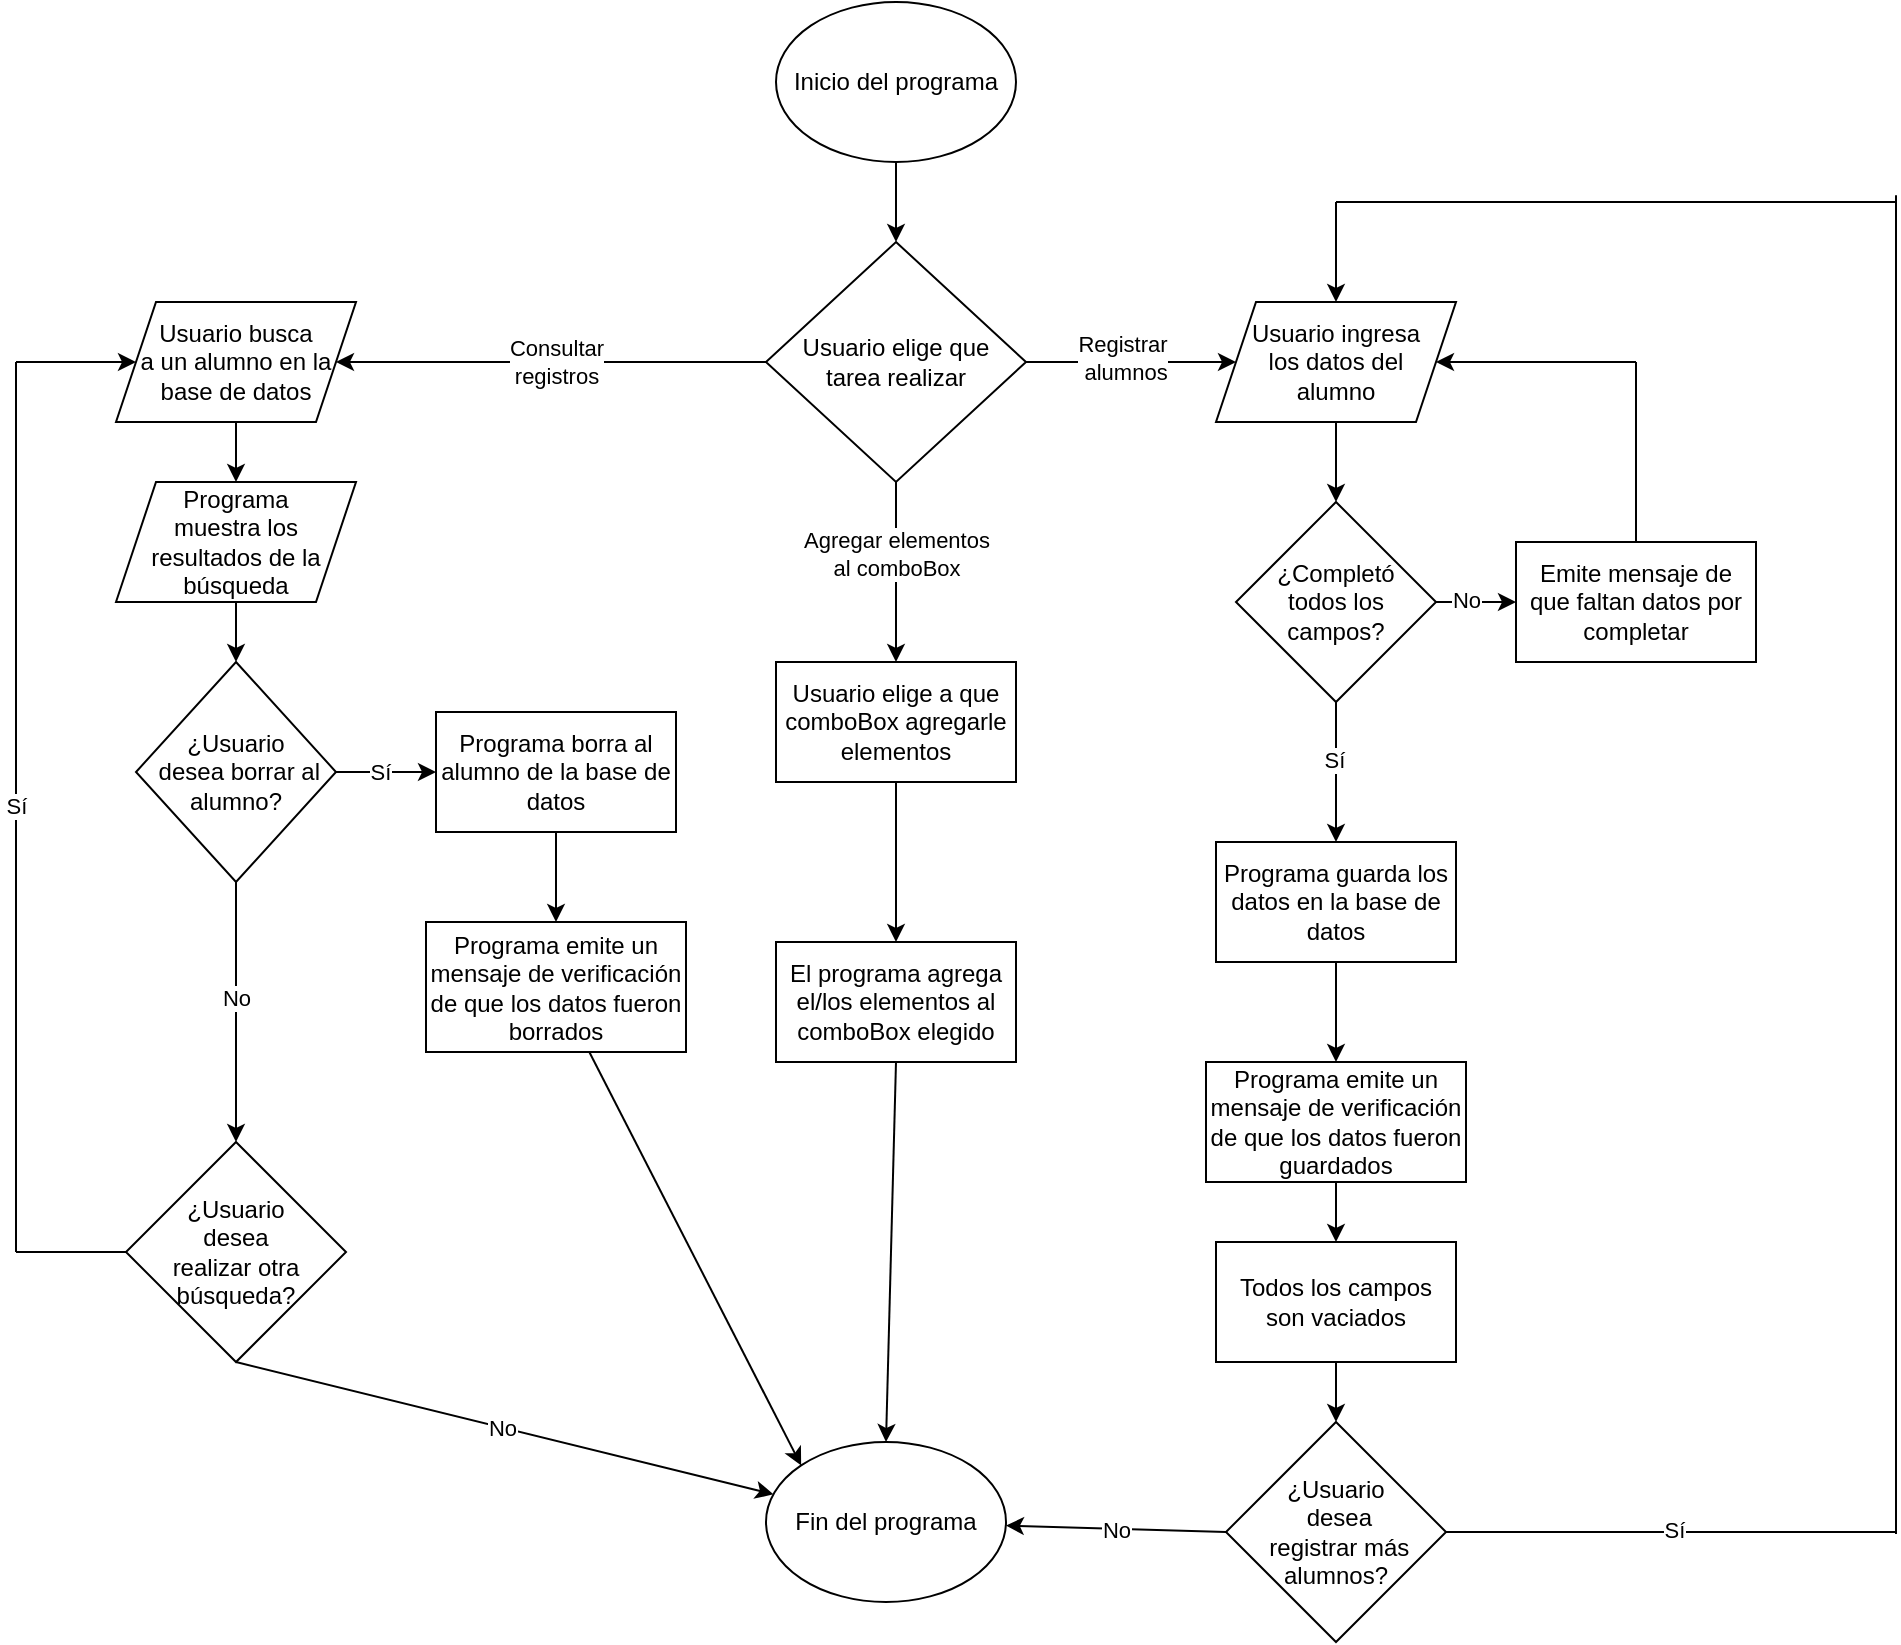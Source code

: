<mxfile version="22.1.0" type="github">
  <diagram name="Página-1" id="WKfGE_DKbpOlmvXQyAlF">
    <mxGraphModel dx="1598" dy="699" grid="1" gridSize="10" guides="1" tooltips="1" connect="1" arrows="1" fold="1" page="1" pageScale="1" pageWidth="827" pageHeight="1169" background="#ffffff" math="0" shadow="0">
      <root>
        <mxCell id="0" />
        <mxCell id="1" parent="0" />
        <mxCell id="qDodL4TTlgeJlps_Z1DH-34" value="" style="endArrow=none;html=1;rounded=0;" parent="1" edge="1">
          <mxGeometry width="50" height="50" relative="1" as="geometry">
            <mxPoint x="-140" y="725" as="sourcePoint" />
            <mxPoint x="-140" y="280" as="targetPoint" />
          </mxGeometry>
        </mxCell>
        <mxCell id="1IwwLl-TOFkEu13xddC0-7" value="" style="edgeStyle=orthogonalEdgeStyle;rounded=0;orthogonalLoop=1;jettySize=auto;html=1;" parent="1" source="qDodL4TTlgeJlps_Z1DH-2" edge="1">
          <mxGeometry relative="1" as="geometry">
            <mxPoint x="300" y="180" as="sourcePoint" />
            <mxPoint x="300" y="220" as="targetPoint" />
          </mxGeometry>
        </mxCell>
        <mxCell id="qDodL4TTlgeJlps_Z1DH-2" value="Inicio del programa" style="ellipse;whiteSpace=wrap;html=1;" parent="1" vertex="1">
          <mxGeometry x="240" y="100" width="120" height="80" as="geometry" />
        </mxCell>
        <mxCell id="qDodL4TTlgeJlps_Z1DH-4" value="Usuario elige que&lt;br&gt;tarea realizar" style="rhombus;whiteSpace=wrap;html=1;" parent="1" vertex="1">
          <mxGeometry x="235" y="220" width="130" height="120" as="geometry" />
        </mxCell>
        <mxCell id="qDodL4TTlgeJlps_Z1DH-6" value="" style="endArrow=classic;html=1;rounded=0;exitX=1;exitY=0.5;exitDx=0;exitDy=0;" parent="1" source="qDodL4TTlgeJlps_Z1DH-4" edge="1">
          <mxGeometry width="50" height="50" relative="1" as="geometry">
            <mxPoint x="390" y="300" as="sourcePoint" />
            <mxPoint x="470" y="280" as="targetPoint" />
          </mxGeometry>
        </mxCell>
        <mxCell id="qDodL4TTlgeJlps_Z1DH-7" value="Registrar&lt;br&gt;&amp;nbsp;alumnos" style="edgeLabel;html=1;align=center;verticalAlign=middle;resizable=0;points=[];" parent="qDodL4TTlgeJlps_Z1DH-6" vertex="1" connectable="0">
          <mxGeometry x="-0.536" y="-1" relative="1" as="geometry">
            <mxPoint x="23" y="-3" as="offset" />
          </mxGeometry>
        </mxCell>
        <mxCell id="qDodL4TTlgeJlps_Z1DH-9" value="" style="endArrow=classic;html=1;rounded=0;exitX=0;exitY=0.5;exitDx=0;exitDy=0;entryX=1;entryY=0.5;entryDx=0;entryDy=0;" parent="1" source="qDodL4TTlgeJlps_Z1DH-4" edge="1" target="qDodL4TTlgeJlps_Z1DH-12">
          <mxGeometry width="50" height="50" relative="1" as="geometry">
            <mxPoint x="120" y="310" as="sourcePoint" />
            <mxPoint x="160" y="280" as="targetPoint" />
          </mxGeometry>
        </mxCell>
        <mxCell id="qDodL4TTlgeJlps_Z1DH-10" value="Consultar&lt;br&gt;registros" style="edgeLabel;html=1;align=center;verticalAlign=middle;resizable=0;points=[];" parent="qDodL4TTlgeJlps_Z1DH-9" vertex="1" connectable="0">
          <mxGeometry x="0.316" y="3" relative="1" as="geometry">
            <mxPoint x="36" y="-3" as="offset" />
          </mxGeometry>
        </mxCell>
        <mxCell id="qDodL4TTlgeJlps_Z1DH-11" value="Usuario ingresa&lt;br&gt;los datos del&lt;br&gt;alumno" style="shape=parallelogram;perimeter=parallelogramPerimeter;whiteSpace=wrap;html=1;fixedSize=1;" parent="1" vertex="1">
          <mxGeometry x="460" y="250" width="120" height="60" as="geometry" />
        </mxCell>
        <mxCell id="qDodL4TTlgeJlps_Z1DH-12" value="Usuario busca &lt;br&gt;a un alumno en la base de datos" style="shape=parallelogram;perimeter=parallelogramPerimeter;whiteSpace=wrap;html=1;fixedSize=1;" parent="1" vertex="1">
          <mxGeometry x="-90" y="250" width="120" height="60" as="geometry" />
        </mxCell>
        <mxCell id="qDodL4TTlgeJlps_Z1DH-13" value="Programa guarda los datos en la base de datos" style="rounded=0;whiteSpace=wrap;html=1;" parent="1" vertex="1">
          <mxGeometry x="460" y="520" width="120" height="60" as="geometry" />
        </mxCell>
        <mxCell id="qDodL4TTlgeJlps_Z1DH-14" value="" style="endArrow=classic;html=1;rounded=0;" parent="1" source="qDodL4TTlgeJlps_Z1DH-11" target="qDodL4TTlgeJlps_Z1DH-19" edge="1">
          <mxGeometry width="50" height="50" relative="1" as="geometry">
            <mxPoint x="500" y="460" as="sourcePoint" />
            <mxPoint x="500" y="340" as="targetPoint" />
          </mxGeometry>
        </mxCell>
        <mxCell id="qDodL4TTlgeJlps_Z1DH-15" value="Programa emite un mensaje de verificación de que los datos fueron guardados" style="rounded=0;whiteSpace=wrap;html=1;" parent="1" vertex="1">
          <mxGeometry x="455" y="630" width="130" height="60" as="geometry" />
        </mxCell>
        <mxCell id="qDodL4TTlgeJlps_Z1DH-16" value="" style="endArrow=classic;html=1;rounded=0;" parent="1" source="qDodL4TTlgeJlps_Z1DH-13" target="qDodL4TTlgeJlps_Z1DH-15" edge="1">
          <mxGeometry width="50" height="50" relative="1" as="geometry">
            <mxPoint x="570" y="650" as="sourcePoint" />
            <mxPoint x="620" y="600" as="targetPoint" />
          </mxGeometry>
        </mxCell>
        <mxCell id="qDodL4TTlgeJlps_Z1DH-17" value="Programa&lt;br&gt;muestra los&lt;br&gt;resultados de la&lt;br&gt;búsqueda" style="shape=parallelogram;perimeter=parallelogramPerimeter;whiteSpace=wrap;html=1;fixedSize=1;" parent="1" vertex="1">
          <mxGeometry x="-90" y="340" width="120" height="60" as="geometry" />
        </mxCell>
        <mxCell id="qDodL4TTlgeJlps_Z1DH-18" value="" style="endArrow=classic;html=1;rounded=0;exitX=0.5;exitY=1;exitDx=0;exitDy=0;" parent="1" source="qDodL4TTlgeJlps_Z1DH-12" target="qDodL4TTlgeJlps_Z1DH-17" edge="1">
          <mxGeometry width="50" height="50" relative="1" as="geometry">
            <mxPoint x="-35" y="310" as="sourcePoint" />
            <mxPoint x="165" y="410" as="targetPoint" />
          </mxGeometry>
        </mxCell>
        <mxCell id="qDodL4TTlgeJlps_Z1DH-19" value="¿Completó &lt;br&gt;todos los campos?" style="rhombus;whiteSpace=wrap;html=1;" parent="1" vertex="1">
          <mxGeometry x="470" y="350" width="100" height="100" as="geometry" />
        </mxCell>
        <mxCell id="qDodL4TTlgeJlps_Z1DH-20" value="" style="endArrow=classic;html=1;rounded=0;" parent="1" source="qDodL4TTlgeJlps_Z1DH-19" target="qDodL4TTlgeJlps_Z1DH-13" edge="1">
          <mxGeometry width="50" height="50" relative="1" as="geometry">
            <mxPoint x="530" y="560" as="sourcePoint" />
            <mxPoint x="580" y="510" as="targetPoint" />
          </mxGeometry>
        </mxCell>
        <mxCell id="jps-R7Y1zyWRvV9jBimj-12" value="Sí" style="edgeLabel;html=1;align=center;verticalAlign=middle;resizable=0;points=[];" vertex="1" connectable="0" parent="qDodL4TTlgeJlps_Z1DH-20">
          <mxGeometry x="0.019" relative="1" as="geometry">
            <mxPoint x="-1" y="-7" as="offset" />
          </mxGeometry>
        </mxCell>
        <mxCell id="qDodL4TTlgeJlps_Z1DH-21" value="" style="endArrow=classic;html=1;rounded=0;exitX=1;exitY=0.5;exitDx=0;exitDy=0;entryX=0;entryY=0.5;entryDx=0;entryDy=0;" parent="1" source="qDodL4TTlgeJlps_Z1DH-19" target="qDodL4TTlgeJlps_Z1DH-22" edge="1">
          <mxGeometry width="50" height="50" relative="1" as="geometry">
            <mxPoint x="530" y="560" as="sourcePoint" />
            <mxPoint x="580" y="510" as="targetPoint" />
          </mxGeometry>
        </mxCell>
        <mxCell id="jps-R7Y1zyWRvV9jBimj-13" value="No" style="edgeLabel;html=1;align=center;verticalAlign=middle;resizable=0;points=[];" vertex="1" connectable="0" parent="qDodL4TTlgeJlps_Z1DH-21">
          <mxGeometry x="0.033" y="1" relative="1" as="geometry">
            <mxPoint x="-6" as="offset" />
          </mxGeometry>
        </mxCell>
        <mxCell id="qDodL4TTlgeJlps_Z1DH-22" value="Emite mensaje de que faltan datos por completar" style="rounded=0;whiteSpace=wrap;html=1;" parent="1" vertex="1">
          <mxGeometry x="610" y="370" width="120" height="60" as="geometry" />
        </mxCell>
        <mxCell id="qDodL4TTlgeJlps_Z1DH-25" value="" style="endArrow=none;html=1;rounded=0;" parent="1" edge="1">
          <mxGeometry width="50" height="50" relative="1" as="geometry">
            <mxPoint x="670" y="370" as="sourcePoint" />
            <mxPoint x="670" y="280" as="targetPoint" />
          </mxGeometry>
        </mxCell>
        <mxCell id="qDodL4TTlgeJlps_Z1DH-26" value="" style="endArrow=classic;html=1;rounded=0;entryX=1;entryY=0.5;entryDx=0;entryDy=0;" parent="1" target="qDodL4TTlgeJlps_Z1DH-11" edge="1">
          <mxGeometry width="50" height="50" relative="1" as="geometry">
            <mxPoint x="670" y="280" as="sourcePoint" />
            <mxPoint x="770" y="430" as="targetPoint" />
          </mxGeometry>
        </mxCell>
        <mxCell id="qDodL4TTlgeJlps_Z1DH-27" value="Todos los campos son vaciados" style="rounded=0;whiteSpace=wrap;html=1;" parent="1" vertex="1">
          <mxGeometry x="460" y="720" width="120" height="60" as="geometry" />
        </mxCell>
        <mxCell id="qDodL4TTlgeJlps_Z1DH-28" value="¿Usuario&lt;br&gt;&amp;nbsp;desea&lt;br&gt;&amp;nbsp;registrar&amp;nbsp;más alumnos?" style="rhombus;whiteSpace=wrap;html=1;" parent="1" vertex="1">
          <mxGeometry x="465" y="810" width="110" height="110" as="geometry" />
        </mxCell>
        <mxCell id="qDodL4TTlgeJlps_Z1DH-30" value="¿Usuario&lt;br&gt;desea&lt;br&gt;realizar otra&lt;br&gt;búsqueda?" style="rhombus;whiteSpace=wrap;html=1;" parent="1" vertex="1">
          <mxGeometry x="-85" y="670" width="110" height="110" as="geometry" />
        </mxCell>
        <mxCell id="qDodL4TTlgeJlps_Z1DH-32" value="" style="endArrow=none;html=1;rounded=0;exitX=0;exitY=0.5;exitDx=0;exitDy=0;" parent="1" source="qDodL4TTlgeJlps_Z1DH-30" edge="1">
          <mxGeometry width="50" height="50" relative="1" as="geometry">
            <mxPoint x="-10" y="430" as="sourcePoint" />
            <mxPoint x="-140" y="725" as="targetPoint" />
          </mxGeometry>
        </mxCell>
        <mxCell id="qDodL4TTlgeJlps_Z1DH-33" value="Sí" style="edgeLabel;html=1;align=center;verticalAlign=middle;resizable=0;points=[];" parent="qDodL4TTlgeJlps_Z1DH-32" vertex="1" connectable="0">
          <mxGeometry x="0.257" relative="1" as="geometry">
            <mxPoint x="-21" y="-223" as="offset" />
          </mxGeometry>
        </mxCell>
        <mxCell id="qDodL4TTlgeJlps_Z1DH-35" value="" style="endArrow=classic;html=1;rounded=0;entryX=0;entryY=0.5;entryDx=0;entryDy=0;" parent="1" target="qDodL4TTlgeJlps_Z1DH-12" edge="1">
          <mxGeometry width="50" height="50" relative="1" as="geometry">
            <mxPoint x="-140" y="280" as="sourcePoint" />
            <mxPoint x="40" y="380" as="targetPoint" />
          </mxGeometry>
        </mxCell>
        <mxCell id="qDodL4TTlgeJlps_Z1DH-37" value="" style="endArrow=classic;html=1;rounded=0;" parent="1" source="qDodL4TTlgeJlps_Z1DH-15" target="qDodL4TTlgeJlps_Z1DH-27" edge="1">
          <mxGeometry width="50" height="50" relative="1" as="geometry">
            <mxPoint x="550" y="770" as="sourcePoint" />
            <mxPoint x="600" y="720" as="targetPoint" />
          </mxGeometry>
        </mxCell>
        <mxCell id="qDodL4TTlgeJlps_Z1DH-38" value="" style="endArrow=classic;html=1;rounded=0;" parent="1" source="qDodL4TTlgeJlps_Z1DH-27" target="qDodL4TTlgeJlps_Z1DH-28" edge="1">
          <mxGeometry width="50" height="50" relative="1" as="geometry">
            <mxPoint x="550" y="770" as="sourcePoint" />
            <mxPoint x="600" y="720" as="targetPoint" />
          </mxGeometry>
        </mxCell>
        <mxCell id="qDodL4TTlgeJlps_Z1DH-39" value="" style="endArrow=none;html=1;rounded=0;exitX=1;exitY=0.5;exitDx=0;exitDy=0;" parent="1" source="qDodL4TTlgeJlps_Z1DH-28" edge="1">
          <mxGeometry width="50" height="50" relative="1" as="geometry">
            <mxPoint x="670" y="840" as="sourcePoint" />
            <mxPoint x="800" y="865" as="targetPoint" />
          </mxGeometry>
        </mxCell>
        <mxCell id="qDodL4TTlgeJlps_Z1DH-44" value="Sí" style="edgeLabel;html=1;align=center;verticalAlign=middle;resizable=0;points=[];" parent="qDodL4TTlgeJlps_Z1DH-39" vertex="1" connectable="0">
          <mxGeometry x="0.011" y="1" relative="1" as="geometry">
            <mxPoint as="offset" />
          </mxGeometry>
        </mxCell>
        <mxCell id="qDodL4TTlgeJlps_Z1DH-40" value="" style="endArrow=none;html=1;rounded=0;" parent="1" edge="1">
          <mxGeometry width="50" height="50" relative="1" as="geometry">
            <mxPoint x="800" y="866" as="sourcePoint" />
            <mxPoint x="800" y="196.667" as="targetPoint" />
          </mxGeometry>
        </mxCell>
        <mxCell id="qDodL4TTlgeJlps_Z1DH-41" value="" style="endArrow=none;html=1;rounded=0;" parent="1" edge="1">
          <mxGeometry width="50" height="50" relative="1" as="geometry">
            <mxPoint x="520" y="200" as="sourcePoint" />
            <mxPoint x="800" y="200" as="targetPoint" />
          </mxGeometry>
        </mxCell>
        <mxCell id="qDodL4TTlgeJlps_Z1DH-42" value="" style="endArrow=classic;html=1;rounded=0;entryX=0.5;entryY=0;entryDx=0;entryDy=0;" parent="1" target="qDodL4TTlgeJlps_Z1DH-11" edge="1">
          <mxGeometry width="50" height="50" relative="1" as="geometry">
            <mxPoint x="520" y="200" as="sourcePoint" />
            <mxPoint x="720" y="310" as="targetPoint" />
          </mxGeometry>
        </mxCell>
        <mxCell id="qDodL4TTlgeJlps_Z1DH-46" value="Fin del programa" style="ellipse;whiteSpace=wrap;html=1;" parent="1" vertex="1">
          <mxGeometry x="235" y="820" width="120" height="80" as="geometry" />
        </mxCell>
        <mxCell id="qDodL4TTlgeJlps_Z1DH-48" value="" style="endArrow=classic;html=1;rounded=0;exitX=0.5;exitY=1;exitDx=0;exitDy=0;" parent="1" source="qDodL4TTlgeJlps_Z1DH-30" target="qDodL4TTlgeJlps_Z1DH-46" edge="1">
          <mxGeometry width="50" height="50" relative="1" as="geometry">
            <mxPoint x="300" y="740" as="sourcePoint" />
            <mxPoint x="350" y="690" as="targetPoint" />
          </mxGeometry>
        </mxCell>
        <mxCell id="jps-R7Y1zyWRvV9jBimj-10" value="No" style="edgeLabel;html=1;align=center;verticalAlign=middle;resizable=0;points=[];" vertex="1" connectable="0" parent="qDodL4TTlgeJlps_Z1DH-48">
          <mxGeometry x="-0.015" relative="1" as="geometry">
            <mxPoint as="offset" />
          </mxGeometry>
        </mxCell>
        <mxCell id="qDodL4TTlgeJlps_Z1DH-49" value="" style="endArrow=classic;html=1;rounded=0;exitX=0;exitY=0.5;exitDx=0;exitDy=0;" parent="1" source="qDodL4TTlgeJlps_Z1DH-28" target="qDodL4TTlgeJlps_Z1DH-46" edge="1">
          <mxGeometry width="50" height="50" relative="1" as="geometry">
            <mxPoint x="300" y="740" as="sourcePoint" />
            <mxPoint x="350" y="690" as="targetPoint" />
          </mxGeometry>
        </mxCell>
        <mxCell id="jps-R7Y1zyWRvV9jBimj-11" value="No" style="edgeLabel;html=1;align=center;verticalAlign=middle;resizable=0;points=[];" vertex="1" connectable="0" parent="qDodL4TTlgeJlps_Z1DH-49">
          <mxGeometry relative="1" as="geometry">
            <mxPoint as="offset" />
          </mxGeometry>
        </mxCell>
        <mxCell id="jps-R7Y1zyWRvV9jBimj-2" value="Programa borra al alumno de la base de datos" style="rounded=0;whiteSpace=wrap;html=1;" vertex="1" parent="1">
          <mxGeometry x="70" y="455" width="120" height="60" as="geometry" />
        </mxCell>
        <mxCell id="jps-R7Y1zyWRvV9jBimj-3" value="Programa emite un mensaje de verificación de que los datos fueron borrados" style="rounded=0;whiteSpace=wrap;html=1;" vertex="1" parent="1">
          <mxGeometry x="65" y="560" width="130" height="65" as="geometry" />
        </mxCell>
        <mxCell id="jps-R7Y1zyWRvV9jBimj-4" value="" style="endArrow=classic;html=1;rounded=0;exitX=1;exitY=0.5;exitDx=0;exitDy=0;" edge="1" parent="1" source="jps-R7Y1zyWRvV9jBimj-14" target="jps-R7Y1zyWRvV9jBimj-2">
          <mxGeometry width="50" height="50" relative="1" as="geometry">
            <mxPoint x="300" y="430" as="sourcePoint" />
            <mxPoint x="350" y="490" as="targetPoint" />
          </mxGeometry>
        </mxCell>
        <mxCell id="jps-R7Y1zyWRvV9jBimj-16" value="Sí" style="edgeLabel;html=1;align=center;verticalAlign=middle;resizable=0;points=[];" vertex="1" connectable="0" parent="jps-R7Y1zyWRvV9jBimj-4">
          <mxGeometry x="-0.12" relative="1" as="geometry">
            <mxPoint as="offset" />
          </mxGeometry>
        </mxCell>
        <mxCell id="jps-R7Y1zyWRvV9jBimj-5" value="" style="endArrow=classic;html=1;rounded=0;" edge="1" parent="1" source="jps-R7Y1zyWRvV9jBimj-2" target="jps-R7Y1zyWRvV9jBimj-3">
          <mxGeometry width="50" height="50" relative="1" as="geometry">
            <mxPoint x="300" y="540" as="sourcePoint" />
            <mxPoint x="350" y="490" as="targetPoint" />
          </mxGeometry>
        </mxCell>
        <mxCell id="jps-R7Y1zyWRvV9jBimj-7" value="" style="endArrow=classic;html=1;rounded=0;entryX=0;entryY=0;entryDx=0;entryDy=0;" edge="1" parent="1" source="jps-R7Y1zyWRvV9jBimj-3" target="qDodL4TTlgeJlps_Z1DH-46">
          <mxGeometry width="50" height="50" relative="1" as="geometry">
            <mxPoint x="300" y="540" as="sourcePoint" />
            <mxPoint x="350" y="490" as="targetPoint" />
          </mxGeometry>
        </mxCell>
        <mxCell id="jps-R7Y1zyWRvV9jBimj-9" value="" style="endArrow=classic;html=1;rounded=0;" edge="1" parent="1">
          <mxGeometry width="50" height="50" relative="1" as="geometry">
            <mxPoint x="300" y="340" as="sourcePoint" />
            <mxPoint x="300" y="430" as="targetPoint" />
          </mxGeometry>
        </mxCell>
        <mxCell id="jps-R7Y1zyWRvV9jBimj-19" value="Agregar elementos&lt;br&gt;al comboBox" style="edgeLabel;html=1;align=center;verticalAlign=middle;resizable=0;points=[];" vertex="1" connectable="0" parent="jps-R7Y1zyWRvV9jBimj-9">
          <mxGeometry x="-0.267" y="-3" relative="1" as="geometry">
            <mxPoint x="3" y="3" as="offset" />
          </mxGeometry>
        </mxCell>
        <mxCell id="jps-R7Y1zyWRvV9jBimj-14" value="¿Usuario&lt;br&gt;&amp;nbsp;desea borrar al alumno?" style="rhombus;whiteSpace=wrap;html=1;" vertex="1" parent="1">
          <mxGeometry x="-80" y="430" width="100" height="110" as="geometry" />
        </mxCell>
        <mxCell id="jps-R7Y1zyWRvV9jBimj-15" value="" style="endArrow=classic;html=1;rounded=0;exitX=0.5;exitY=1;exitDx=0;exitDy=0;entryX=0.5;entryY=0;entryDx=0;entryDy=0;" edge="1" parent="1" source="jps-R7Y1zyWRvV9jBimj-14" target="qDodL4TTlgeJlps_Z1DH-30">
          <mxGeometry width="50" height="50" relative="1" as="geometry">
            <mxPoint x="90" y="650" as="sourcePoint" />
            <mxPoint x="140" y="600" as="targetPoint" />
          </mxGeometry>
        </mxCell>
        <mxCell id="jps-R7Y1zyWRvV9jBimj-18" value="No" style="edgeLabel;html=1;align=center;verticalAlign=middle;resizable=0;points=[];" vertex="1" connectable="0" parent="jps-R7Y1zyWRvV9jBimj-15">
          <mxGeometry x="-0.236" relative="1" as="geometry">
            <mxPoint y="8" as="offset" />
          </mxGeometry>
        </mxCell>
        <mxCell id="jps-R7Y1zyWRvV9jBimj-17" value="" style="endArrow=classic;html=1;rounded=0;exitX=0.5;exitY=1;exitDx=0;exitDy=0;entryX=0.5;entryY=0;entryDx=0;entryDy=0;" edge="1" parent="1" source="qDodL4TTlgeJlps_Z1DH-17" target="jps-R7Y1zyWRvV9jBimj-14">
          <mxGeometry width="50" height="50" relative="1" as="geometry">
            <mxPoint x="110" y="420" as="sourcePoint" />
            <mxPoint x="160" y="370" as="targetPoint" />
          </mxGeometry>
        </mxCell>
        <mxCell id="jps-R7Y1zyWRvV9jBimj-20" value="Usuario elige a que comboBox agregarle elementos" style="rounded=0;whiteSpace=wrap;html=1;" vertex="1" parent="1">
          <mxGeometry x="240" y="430" width="120" height="60" as="geometry" />
        </mxCell>
        <mxCell id="jps-R7Y1zyWRvV9jBimj-21" value="El programa agrega el/los elementos al comboBox elegido" style="rounded=0;whiteSpace=wrap;html=1;" vertex="1" parent="1">
          <mxGeometry x="240" y="570" width="120" height="60" as="geometry" />
        </mxCell>
        <mxCell id="jps-R7Y1zyWRvV9jBimj-22" value="" style="endArrow=classic;html=1;rounded=0;exitX=0.5;exitY=1;exitDx=0;exitDy=0;entryX=0.5;entryY=0;entryDx=0;entryDy=0;" edge="1" parent="1" source="jps-R7Y1zyWRvV9jBimj-20" target="jps-R7Y1zyWRvV9jBimj-21">
          <mxGeometry width="50" height="50" relative="1" as="geometry">
            <mxPoint x="280" y="630" as="sourcePoint" />
            <mxPoint x="330" y="580" as="targetPoint" />
          </mxGeometry>
        </mxCell>
        <mxCell id="jps-R7Y1zyWRvV9jBimj-23" value="" style="endArrow=classic;html=1;rounded=0;exitX=0.5;exitY=1;exitDx=0;exitDy=0;entryX=0.5;entryY=0;entryDx=0;entryDy=0;" edge="1" parent="1" source="jps-R7Y1zyWRvV9jBimj-21" target="qDodL4TTlgeJlps_Z1DH-46">
          <mxGeometry width="50" height="50" relative="1" as="geometry">
            <mxPoint x="260" y="830" as="sourcePoint" />
            <mxPoint x="310" y="780" as="targetPoint" />
          </mxGeometry>
        </mxCell>
      </root>
    </mxGraphModel>
  </diagram>
</mxfile>
